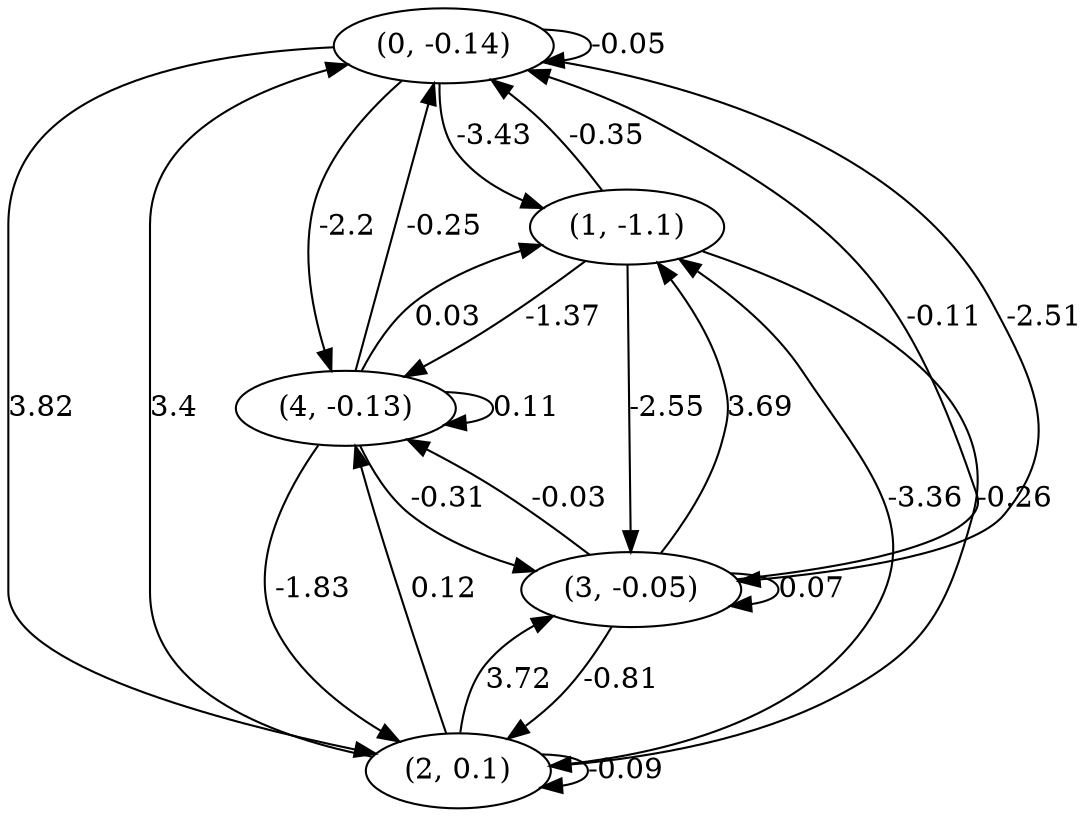 digraph {
    0 [ label = "(0, -0.14)" ]
    1 [ label = "(1, -1.1)" ]
    2 [ label = "(2, 0.1)" ]
    3 [ label = "(3, -0.05)" ]
    4 [ label = "(4, -0.13)" ]
    0 -> 0 [ label = "-0.05" ]
    2 -> 2 [ label = "-0.09" ]
    3 -> 3 [ label = "0.07" ]
    4 -> 4 [ label = "0.11" ]
    1 -> 0 [ label = "-0.35" ]
    2 -> 0 [ label = "3.4" ]
    3 -> 0 [ label = "-0.11" ]
    4 -> 0 [ label = "-0.25" ]
    0 -> 1 [ label = "-3.43" ]
    2 -> 1 [ label = "-3.36" ]
    3 -> 1 [ label = "3.69" ]
    4 -> 1 [ label = "0.03" ]
    0 -> 2 [ label = "3.82" ]
    1 -> 2 [ label = "-0.26" ]
    3 -> 2 [ label = "-0.81" ]
    4 -> 2 [ label = "-1.83" ]
    0 -> 3 [ label = "-2.51" ]
    1 -> 3 [ label = "-2.55" ]
    2 -> 3 [ label = "3.72" ]
    4 -> 3 [ label = "-0.31" ]
    0 -> 4 [ label = "-2.2" ]
    1 -> 4 [ label = "-1.37" ]
    2 -> 4 [ label = "0.12" ]
    3 -> 4 [ label = "-0.03" ]
}

